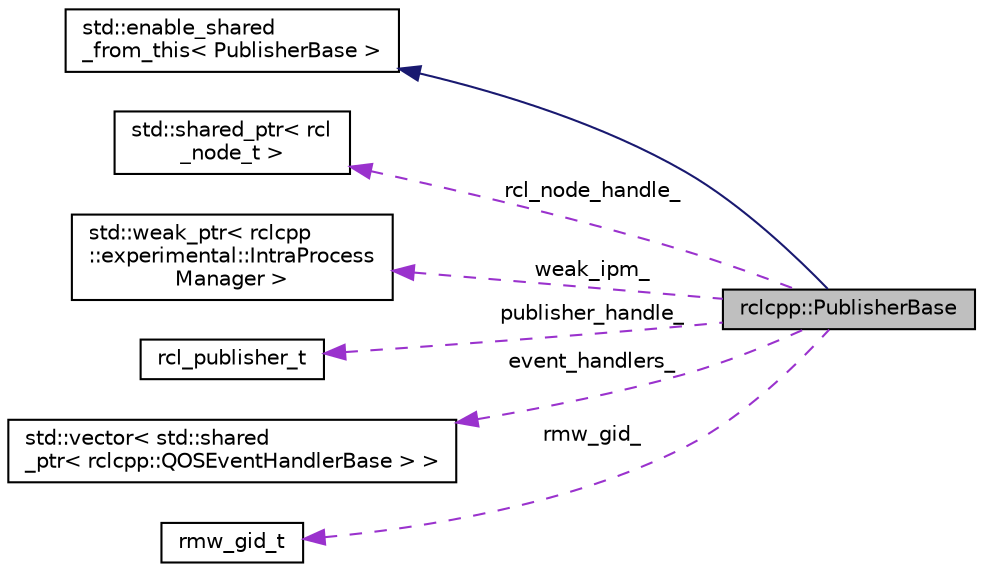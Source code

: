 digraph "rclcpp::PublisherBase"
{
  edge [fontname="Helvetica",fontsize="10",labelfontname="Helvetica",labelfontsize="10"];
  node [fontname="Helvetica",fontsize="10",shape=record];
  rankdir="LR";
  Node4 [label="rclcpp::PublisherBase",height=0.2,width=0.4,color="black", fillcolor="grey75", style="filled", fontcolor="black"];
  Node5 -> Node4 [dir="back",color="midnightblue",fontsize="10",style="solid",fontname="Helvetica"];
  Node5 [label="std::enable_shared\l_from_this\< PublisherBase \>",height=0.2,width=0.4,color="black", fillcolor="white", style="filled",URL="/tmp/tmp.Txb212H7Lz/doxygen_tag_files/cppreference-doxygen-web.tag.xml$cpp/memory/enable_shared_from_this.html"];
  Node6 -> Node4 [dir="back",color="darkorchid3",fontsize="10",style="dashed",label=" rcl_node_handle_" ,fontname="Helvetica"];
  Node6 [label="std::shared_ptr\< rcl\l_node_t \>",height=0.2,width=0.4,color="black", fillcolor="white", style="filled",URL="/tmp/tmp.Txb212H7Lz/doxygen_tag_files/cppreference-doxygen-web.tag.xml$cpp/memory/shared_ptr.html"];
  Node7 -> Node4 [dir="back",color="darkorchid3",fontsize="10",style="dashed",label=" weak_ipm_" ,fontname="Helvetica"];
  Node7 [label="std::weak_ptr\< rclcpp\l::experimental::IntraProcess\lManager \>",height=0.2,width=0.4,color="black", fillcolor="white", style="filled",URL="/tmp/tmp.Txb212H7Lz/doxygen_tag_files/cppreference-doxygen-web.tag.xml$cpp/memory/weak_ptr.html"];
  Node8 -> Node4 [dir="back",color="darkorchid3",fontsize="10",style="dashed",label=" publisher_handle_" ,fontname="Helvetica"];
  Node8 [label="rcl_publisher_t",height=0.2,width=0.4,color="black", fillcolor="white", style="filled",URL="/tmp/tmp.Txb212H7Lz/doxygen_tag_files/rcl.tag$structrcl__publisher__t.html"];
  Node9 -> Node4 [dir="back",color="darkorchid3",fontsize="10",style="dashed",label=" event_handlers_" ,fontname="Helvetica"];
  Node9 [label="std::vector\< std::shared\l_ptr\< rclcpp::QOSEventHandlerBase \> \>",height=0.2,width=0.4,color="black", fillcolor="white", style="filled",URL="/tmp/tmp.Txb212H7Lz/doxygen_tag_files/cppreference-doxygen-web.tag.xml$cpp/container/vector.html"];
  Node10 -> Node4 [dir="back",color="darkorchid3",fontsize="10",style="dashed",label=" rmw_gid_" ,fontname="Helvetica"];
  Node10 [label="rmw_gid_t",height=0.2,width=0.4,color="black", fillcolor="white", style="filled",URL="/tmp/tmp.Txb212H7Lz/doxygen_tag_files/rmw.tag$structrmw__gid__t.html"];
}
